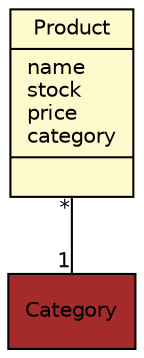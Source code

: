 #!/usr/local/bin/dot
#
# Class diagram 
# Generated by UmlGraph version 4.1 (http://www.spinellis.gr/sw/umlgraph)
#

digraph G {
	edge [fontname="Helvetica",fontsize=10,labelfontname="Helvetica",labelfontsize=10];
	node [fontname="Helvetica",fontsize=10,shape=record];
	// gr.spinellis.product.Product
	c132 [label="{Product\n|name\lstock\lprice\lcategory\l|}", fontname="Helvetica", style=filled, fillcolor="LemonChiffon", fontcolor="black", fontsize=10.0];
	// gr.spinellis.product.Category
	c133 [label="Category", fontname="Helvetica", style=filled, fillcolor="brown", fontcolor="black", fontsize=10.0];
	// gr.spinellis.product.Product assoc gr.spinellis.product.Category
	c132 -> c133 [taillabel="*", label="", headlabel="1", fontname="Helvetica", fontcolor="black", fontsize=10.0, color="black", arrowhead=none];
}


